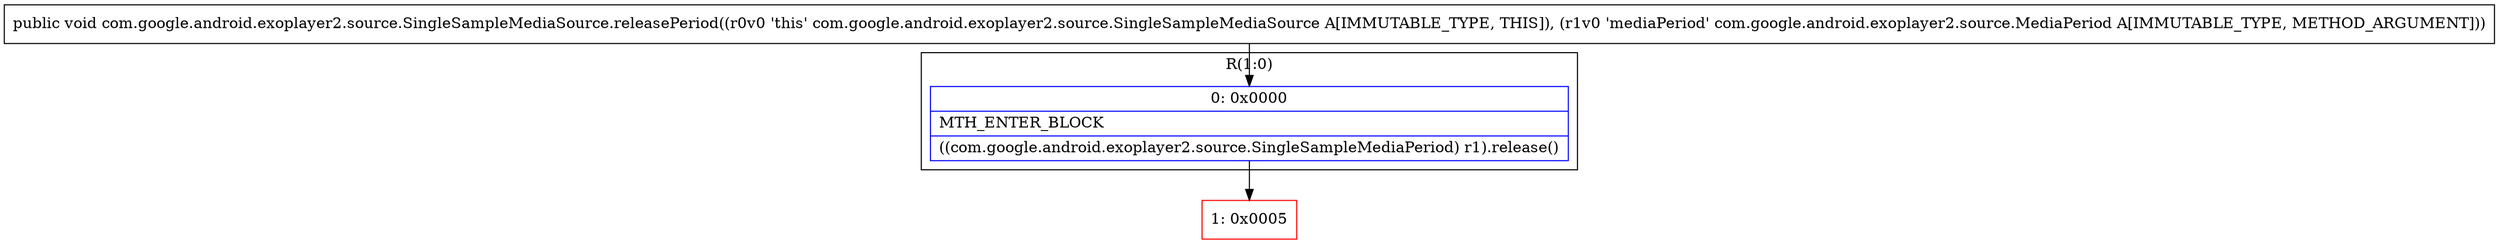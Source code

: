 digraph "CFG forcom.google.android.exoplayer2.source.SingleSampleMediaSource.releasePeriod(Lcom\/google\/android\/exoplayer2\/source\/MediaPeriod;)V" {
subgraph cluster_Region_511447499 {
label = "R(1:0)";
node [shape=record,color=blue];
Node_0 [shape=record,label="{0\:\ 0x0000|MTH_ENTER_BLOCK\l|((com.google.android.exoplayer2.source.SingleSampleMediaPeriod) r1).release()\l}"];
}
Node_1 [shape=record,color=red,label="{1\:\ 0x0005}"];
MethodNode[shape=record,label="{public void com.google.android.exoplayer2.source.SingleSampleMediaSource.releasePeriod((r0v0 'this' com.google.android.exoplayer2.source.SingleSampleMediaSource A[IMMUTABLE_TYPE, THIS]), (r1v0 'mediaPeriod' com.google.android.exoplayer2.source.MediaPeriod A[IMMUTABLE_TYPE, METHOD_ARGUMENT])) }"];
MethodNode -> Node_0;
Node_0 -> Node_1;
}

